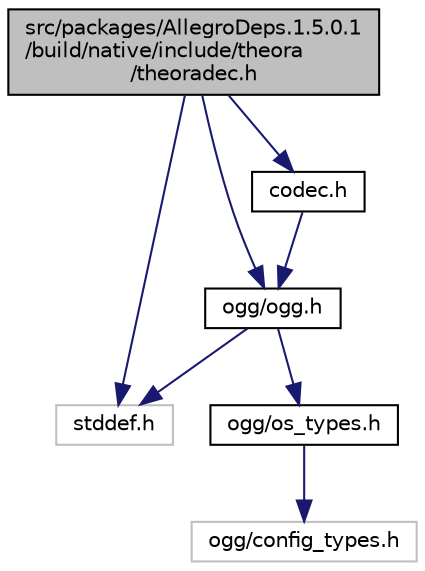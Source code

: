 digraph "src/packages/AllegroDeps.1.5.0.1/build/native/include/theora/theoradec.h"
{
  edge [fontname="Helvetica",fontsize="10",labelfontname="Helvetica",labelfontsize="10"];
  node [fontname="Helvetica",fontsize="10",shape=record];
  Node0 [label="src/packages/AllegroDeps.1.5.0.1\l/build/native/include/theora\l/theoradec.h",height=0.2,width=0.4,color="black", fillcolor="grey75", style="filled", fontcolor="black"];
  Node0 -> Node1 [color="midnightblue",fontsize="10",style="solid"];
  Node1 [label="stddef.h",height=0.2,width=0.4,color="grey75", fillcolor="white", style="filled"];
  Node0 -> Node2 [color="midnightblue",fontsize="10",style="solid"];
  Node2 [label="ogg/ogg.h",height=0.2,width=0.4,color="black", fillcolor="white", style="filled",URL="$ogg_8h.html"];
  Node2 -> Node1 [color="midnightblue",fontsize="10",style="solid"];
  Node2 -> Node3 [color="midnightblue",fontsize="10",style="solid"];
  Node3 [label="ogg/os_types.h",height=0.2,width=0.4,color="black", fillcolor="white", style="filled",URL="$os__types_8h.html"];
  Node3 -> Node4 [color="midnightblue",fontsize="10",style="solid"];
  Node4 [label="ogg/config_types.h",height=0.2,width=0.4,color="grey75", fillcolor="white", style="filled"];
  Node0 -> Node5 [color="midnightblue",fontsize="10",style="solid"];
  Node5 [label="codec.h",height=0.2,width=0.4,color="black", fillcolor="white", style="filled",URL="$theora_2codec_8h.html"];
  Node5 -> Node2 [color="midnightblue",fontsize="10",style="solid"];
}
